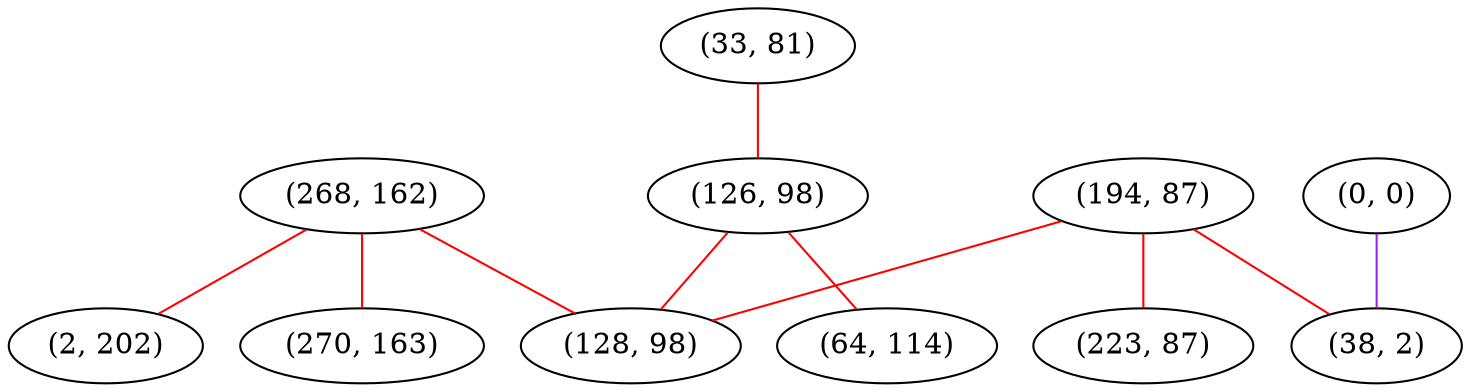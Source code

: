 graph "" {
"(268, 162)";
"(0, 0)";
"(33, 81)";
"(126, 98)";
"(64, 114)";
"(2, 202)";
"(194, 87)";
"(38, 2)";
"(223, 87)";
"(270, 163)";
"(128, 98)";
"(268, 162)" -- "(270, 163)"  [color=red, key=0, weight=1];
"(268, 162)" -- "(128, 98)"  [color=red, key=0, weight=1];
"(268, 162)" -- "(2, 202)"  [color=red, key=0, weight=1];
"(0, 0)" -- "(38, 2)"  [color=purple, key=0, weight=4];
"(33, 81)" -- "(126, 98)"  [color=red, key=0, weight=1];
"(126, 98)" -- "(128, 98)"  [color=red, key=0, weight=1];
"(126, 98)" -- "(64, 114)"  [color=red, key=0, weight=1];
"(194, 87)" -- "(38, 2)"  [color=red, key=0, weight=1];
"(194, 87)" -- "(128, 98)"  [color=red, key=0, weight=1];
"(194, 87)" -- "(223, 87)"  [color=red, key=0, weight=1];
}
